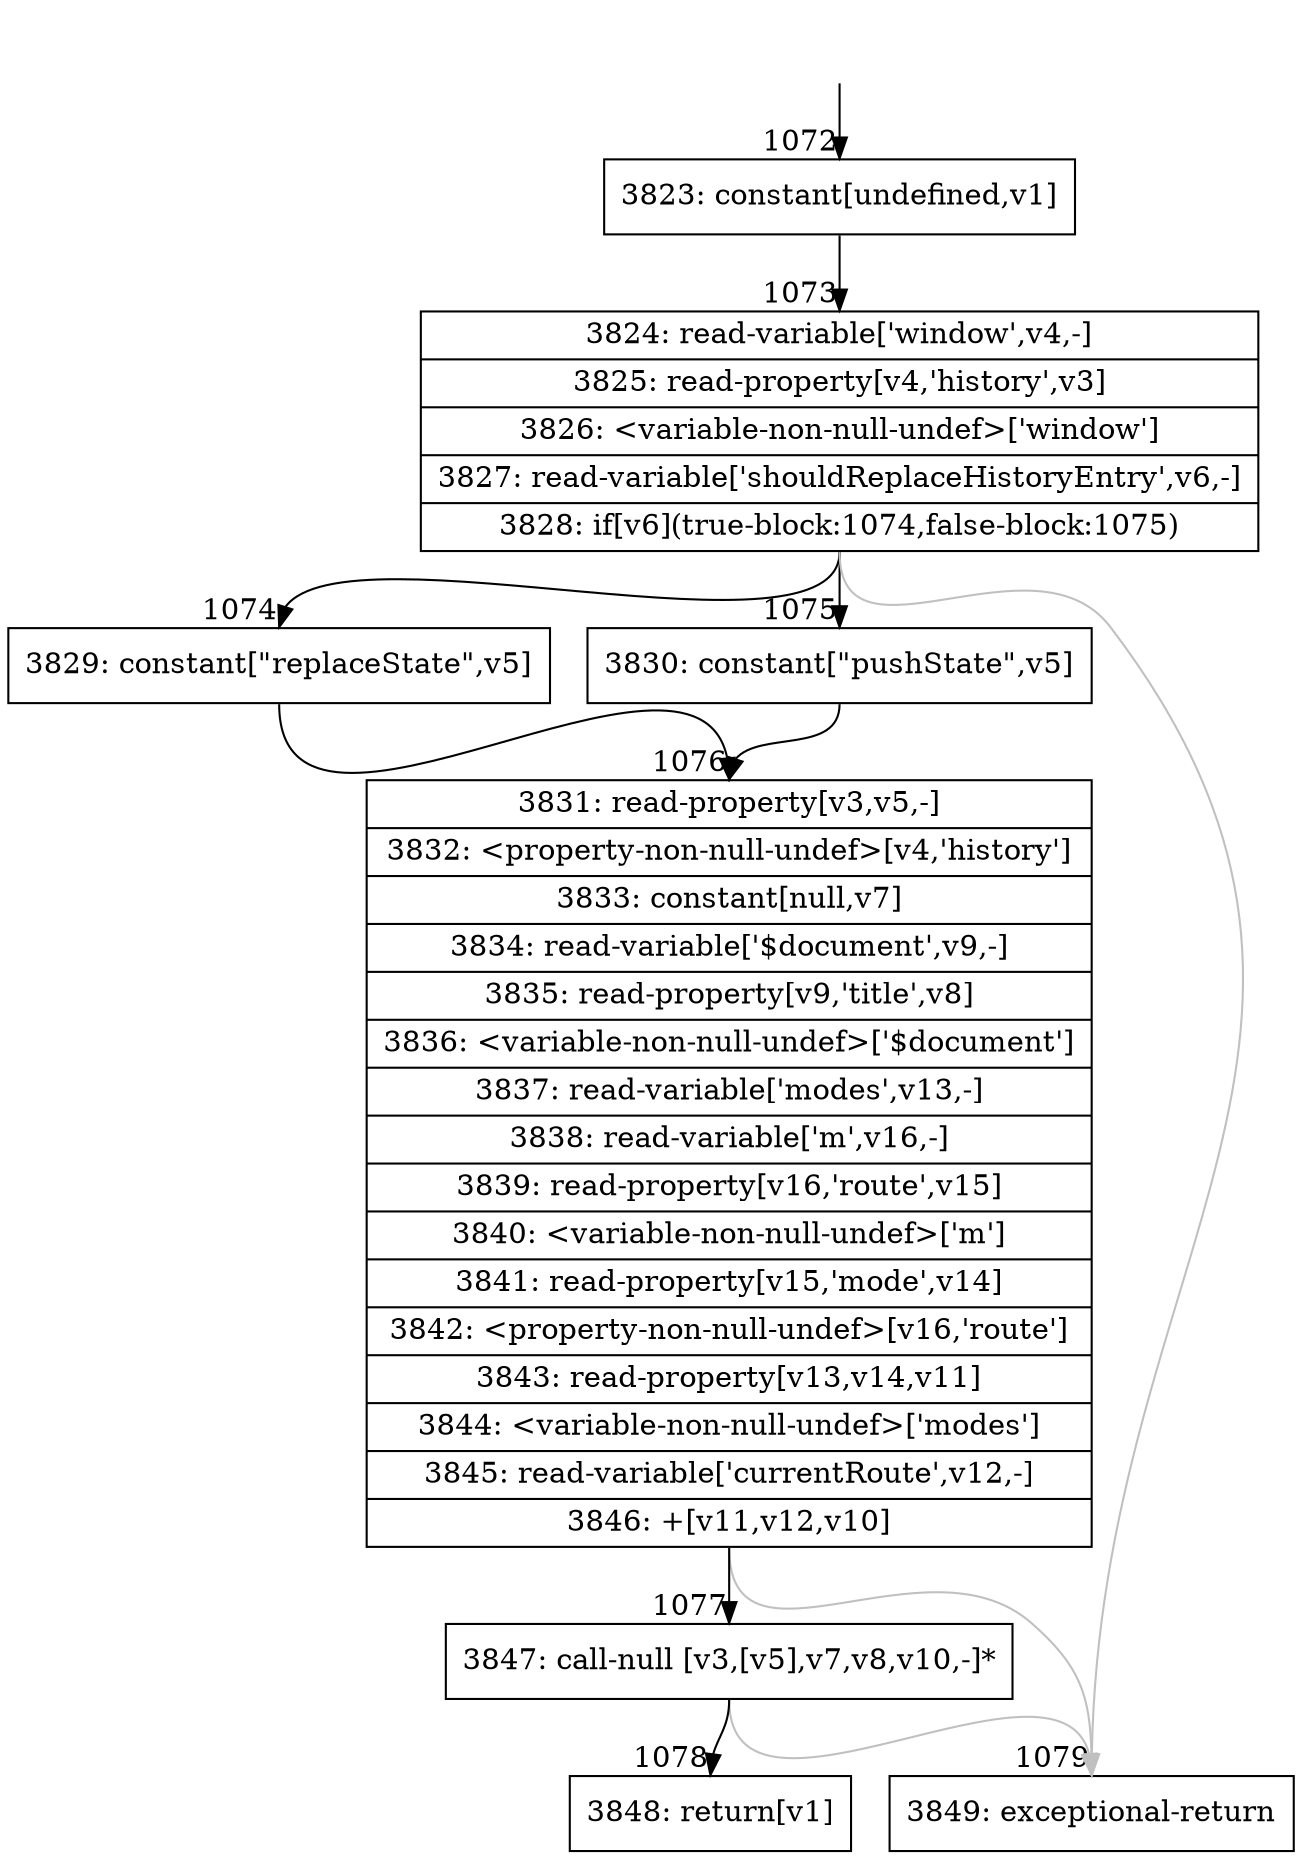 digraph {
rankdir="TD"
BB_entry42[shape=none,label=""];
BB_entry42 -> BB1072 [tailport=s, headport=n, headlabel="    1072"]
BB1072 [shape=record label="{3823: constant[undefined,v1]}" ] 
BB1072 -> BB1073 [tailport=s, headport=n, headlabel="      1073"]
BB1073 [shape=record label="{3824: read-variable['window',v4,-]|3825: read-property[v4,'history',v3]|3826: \<variable-non-null-undef\>['window']|3827: read-variable['shouldReplaceHistoryEntry',v6,-]|3828: if[v6](true-block:1074,false-block:1075)}" ] 
BB1073 -> BB1074 [tailport=s, headport=n, headlabel="      1074"]
BB1073 -> BB1075 [tailport=s, headport=n, headlabel="      1075"]
BB1073 -> BB1079 [tailport=s, headport=n, color=gray, headlabel="      1079"]
BB1074 [shape=record label="{3829: constant[\"replaceState\",v5]}" ] 
BB1074 -> BB1076 [tailport=s, headport=n, headlabel="      1076"]
BB1075 [shape=record label="{3830: constant[\"pushState\",v5]}" ] 
BB1075 -> BB1076 [tailport=s, headport=n]
BB1076 [shape=record label="{3831: read-property[v3,v5,-]|3832: \<property-non-null-undef\>[v4,'history']|3833: constant[null,v7]|3834: read-variable['$document',v9,-]|3835: read-property[v9,'title',v8]|3836: \<variable-non-null-undef\>['$document']|3837: read-variable['modes',v13,-]|3838: read-variable['m',v16,-]|3839: read-property[v16,'route',v15]|3840: \<variable-non-null-undef\>['m']|3841: read-property[v15,'mode',v14]|3842: \<property-non-null-undef\>[v16,'route']|3843: read-property[v13,v14,v11]|3844: \<variable-non-null-undef\>['modes']|3845: read-variable['currentRoute',v12,-]|3846: +[v11,v12,v10]}" ] 
BB1076 -> BB1077 [tailport=s, headport=n, headlabel="      1077"]
BB1076 -> BB1079 [tailport=s, headport=n, color=gray]
BB1077 [shape=record label="{3847: call-null [v3,[v5],v7,v8,v10,-]*}" ] 
BB1077 -> BB1078 [tailport=s, headport=n, headlabel="      1078"]
BB1077 -> BB1079 [tailport=s, headport=n, color=gray]
BB1078 [shape=record label="{3848: return[v1]}" ] 
BB1079 [shape=record label="{3849: exceptional-return}" ] 
//#$~ 735
}
